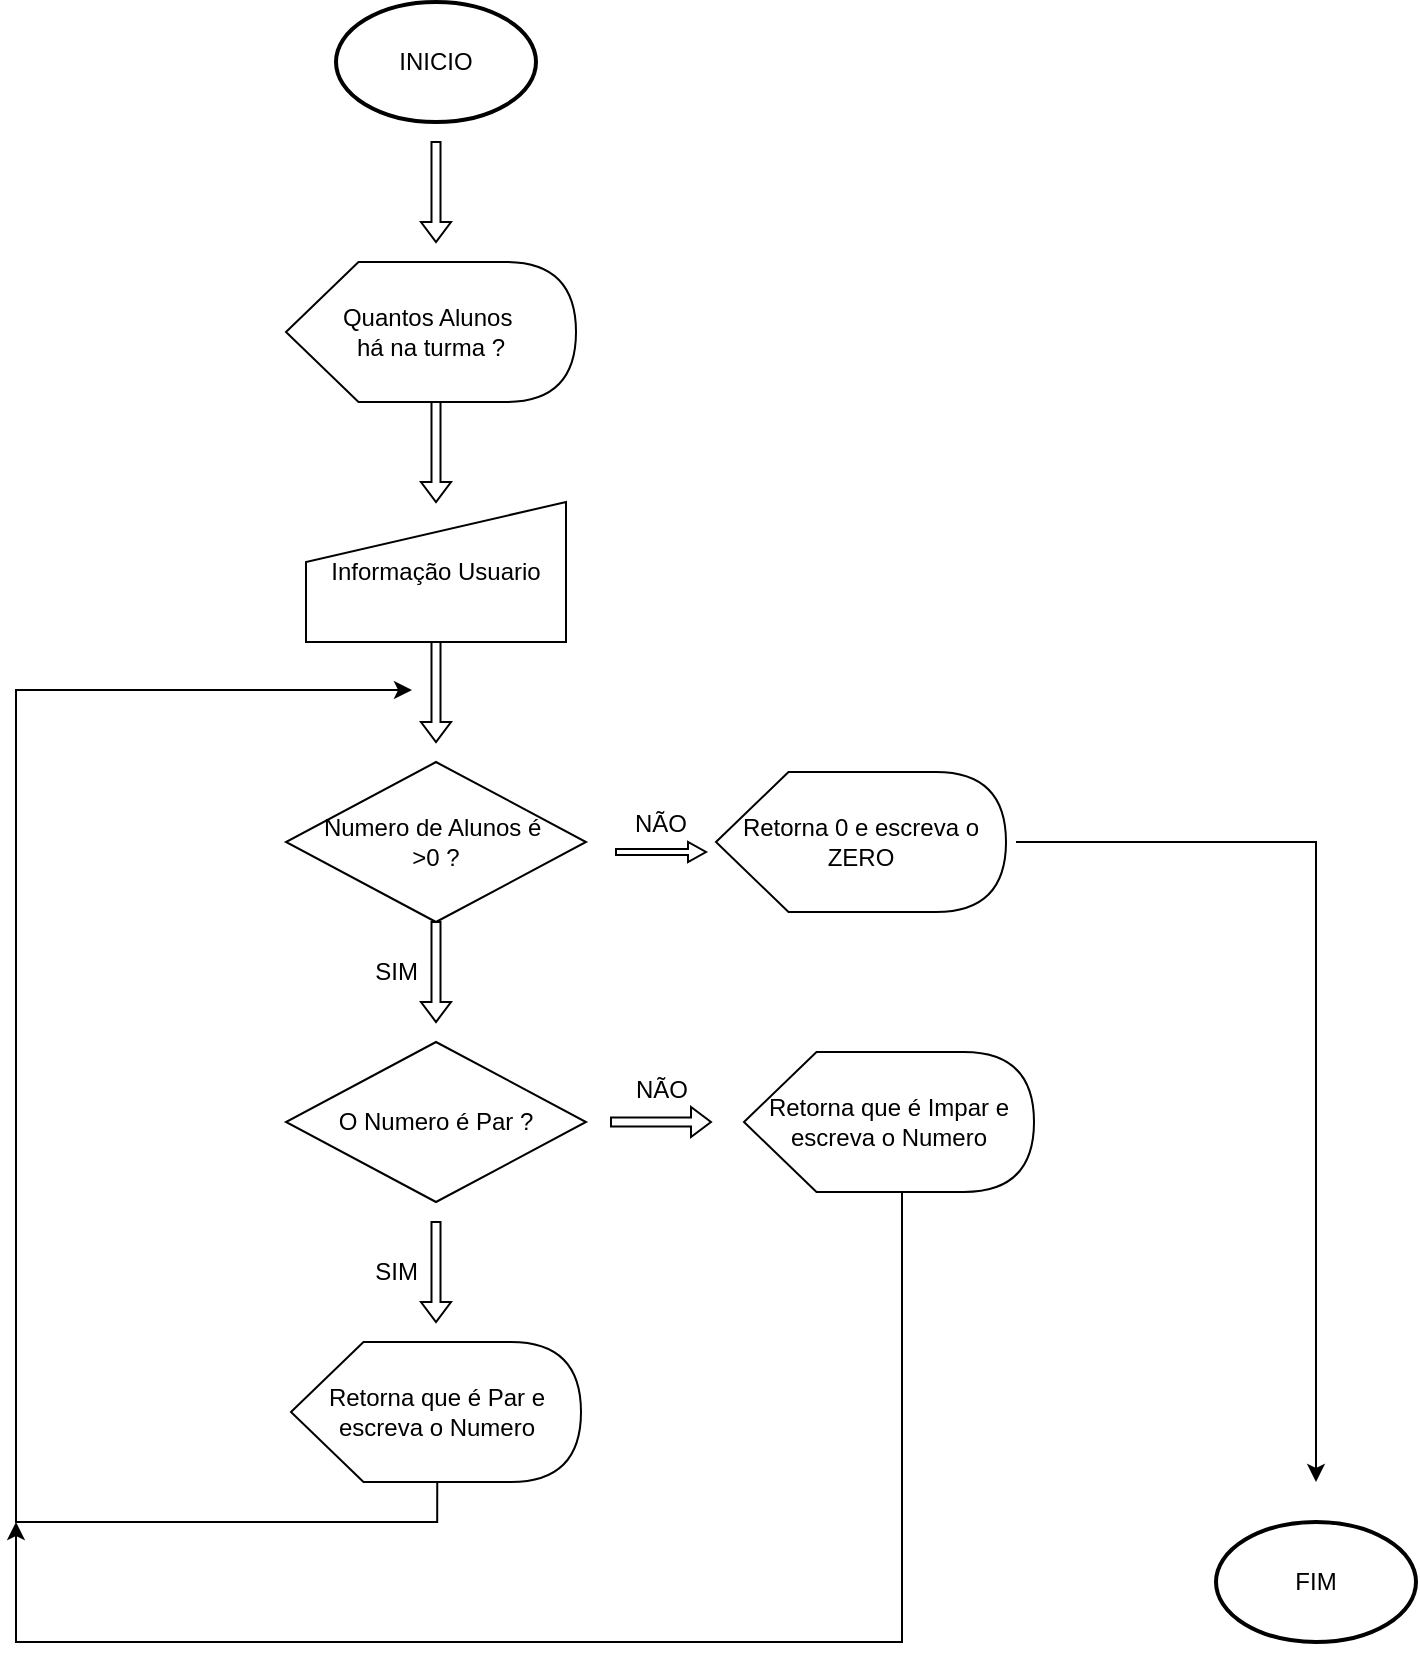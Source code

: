 <mxfile version="20.0.4" type="device"><diagram id="w-gUkPRZQ2eFkqtzqRoQ" name="Page-1"><mxGraphModel dx="780" dy="845" grid="1" gridSize="10" guides="1" tooltips="1" connect="1" arrows="1" fold="1" page="1" pageScale="1" pageWidth="827" pageHeight="1169" math="0" shadow="0"><root><mxCell id="0"/><mxCell id="1" parent="0"/><mxCell id="mM3XC7dURd-p2aXCG8R2-1" value="INICIO" style="strokeWidth=2;html=1;shape=mxgraph.flowchart.start_1;whiteSpace=wrap;" vertex="1" parent="1"><mxGeometry x="210" y="40" width="100" height="60" as="geometry"/></mxCell><mxCell id="mM3XC7dURd-p2aXCG8R2-2" value="" style="shape=singleArrow;direction=south;whiteSpace=wrap;html=1;" vertex="1" parent="1"><mxGeometry x="252.5" y="110" width="15" height="50" as="geometry"/></mxCell><mxCell id="mM3XC7dURd-p2aXCG8R2-3" value="Quantos Alunos&amp;nbsp;&lt;br&gt;há na turma ?" style="shape=display;whiteSpace=wrap;html=1;" vertex="1" parent="1"><mxGeometry x="185" y="170" width="145" height="70" as="geometry"/></mxCell><mxCell id="mM3XC7dURd-p2aXCG8R2-4" value="" style="shape=singleArrow;direction=south;whiteSpace=wrap;html=1;" vertex="1" parent="1"><mxGeometry x="252.5" y="240" width="15" height="50" as="geometry"/></mxCell><mxCell id="mM3XC7dURd-p2aXCG8R2-5" value="Informação Usuario" style="shape=manualInput;whiteSpace=wrap;html=1;" vertex="1" parent="1"><mxGeometry x="195" y="290" width="130" height="70" as="geometry"/></mxCell><mxCell id="mM3XC7dURd-p2aXCG8R2-6" value="" style="shape=singleArrow;direction=south;whiteSpace=wrap;html=1;" vertex="1" parent="1"><mxGeometry x="252.5" y="360" width="15" height="50" as="geometry"/></mxCell><mxCell id="mM3XC7dURd-p2aXCG8R2-8" value="Numero de Alunos é&amp;nbsp;&lt;br&gt;&amp;gt;0 ?" style="rhombus;whiteSpace=wrap;html=1;" vertex="1" parent="1"><mxGeometry x="185" y="420" width="150" height="80" as="geometry"/></mxCell><mxCell id="mM3XC7dURd-p2aXCG8R2-9" value="SIM" style="shape=singleArrow;direction=south;whiteSpace=wrap;html=1;labelPosition=left;verticalLabelPosition=middle;align=right;verticalAlign=middle;" vertex="1" parent="1"><mxGeometry x="252.5" y="500" width="15" height="50" as="geometry"/></mxCell><mxCell id="mM3XC7dURd-p2aXCG8R2-10" value="NÃO" style="shape=singleArrow;whiteSpace=wrap;html=1;labelPosition=center;verticalLabelPosition=top;align=center;verticalAlign=bottom;" vertex="1" parent="1"><mxGeometry x="347.5" y="592.5" width="50" height="15" as="geometry"/></mxCell><mxCell id="mM3XC7dURd-p2aXCG8R2-26" style="edgeStyle=orthogonalEdgeStyle;rounded=0;orthogonalLoop=1;jettySize=auto;html=1;" edge="1" parent="1"><mxGeometry relative="1" as="geometry"><mxPoint x="550" y="460" as="sourcePoint"/><mxPoint x="700" y="780" as="targetPoint"/><Array as="points"><mxPoint x="700" y="460"/></Array></mxGeometry></mxCell><mxCell id="mM3XC7dURd-p2aXCG8R2-11" value="Retorna 0 e escreva o&lt;br&gt;ZERO" style="shape=display;whiteSpace=wrap;html=1;" vertex="1" parent="1"><mxGeometry x="400" y="425" width="145" height="70" as="geometry"/></mxCell><mxCell id="mM3XC7dURd-p2aXCG8R2-12" value="O Numero é Par ?" style="rhombus;whiteSpace=wrap;html=1;" vertex="1" parent="1"><mxGeometry x="185" y="560" width="150" height="80" as="geometry"/></mxCell><mxCell id="mM3XC7dURd-p2aXCG8R2-14" value="SIM" style="shape=singleArrow;direction=south;whiteSpace=wrap;html=1;labelPosition=left;verticalLabelPosition=middle;align=right;verticalAlign=middle;" vertex="1" parent="1"><mxGeometry x="252.5" y="650" width="15" height="50" as="geometry"/></mxCell><mxCell id="mM3XC7dURd-p2aXCG8R2-29" style="edgeStyle=orthogonalEdgeStyle;rounded=0;orthogonalLoop=1;jettySize=auto;html=1;exitX=0;exitY=0;exitDx=73.125;exitDy=70;exitPerimeter=0;entryX=0;entryY=0;entryDx=24;entryDy=19.5;entryPerimeter=0;" edge="1" parent="1" source="mM3XC7dURd-p2aXCG8R2-15" target="mM3XC7dURd-p2aXCG8R2-6"><mxGeometry relative="1" as="geometry"><Array as="points"><mxPoint x="261" y="800"/><mxPoint x="50" y="800"/><mxPoint x="50" y="384"/></Array></mxGeometry></mxCell><mxCell id="mM3XC7dURd-p2aXCG8R2-15" value="Retorna que é Par e escreva o Numero" style="shape=display;whiteSpace=wrap;html=1;" vertex="1" parent="1"><mxGeometry x="187.5" y="710" width="145" height="70" as="geometry"/></mxCell><mxCell id="mM3XC7dURd-p2aXCG8R2-28" style="edgeStyle=orthogonalEdgeStyle;rounded=0;orthogonalLoop=1;jettySize=auto;html=1;" edge="1" parent="1" source="mM3XC7dURd-p2aXCG8R2-19"><mxGeometry relative="1" as="geometry"><mxPoint x="50" y="800" as="targetPoint"/><Array as="points"><mxPoint x="493" y="860"/><mxPoint x="50" y="860"/><mxPoint x="50" y="800"/></Array></mxGeometry></mxCell><mxCell id="mM3XC7dURd-p2aXCG8R2-19" value="Retorna que é Impar e escreva o Numero" style="shape=display;whiteSpace=wrap;html=1;" vertex="1" parent="1"><mxGeometry x="414" y="565" width="145" height="70" as="geometry"/></mxCell><mxCell id="mM3XC7dURd-p2aXCG8R2-21" value="FIM" style="strokeWidth=2;html=1;shape=mxgraph.flowchart.start_1;whiteSpace=wrap;" vertex="1" parent="1"><mxGeometry x="650" y="800" width="100" height="60" as="geometry"/></mxCell><mxCell id="mM3XC7dURd-p2aXCG8R2-31" value="NÃO" style="shape=singleArrow;whiteSpace=wrap;html=1;labelPosition=center;verticalLabelPosition=top;align=center;verticalAlign=bottom;" vertex="1" parent="1"><mxGeometry x="350" y="460" width="45" height="10" as="geometry"/></mxCell></root></mxGraphModel></diagram></mxfile>